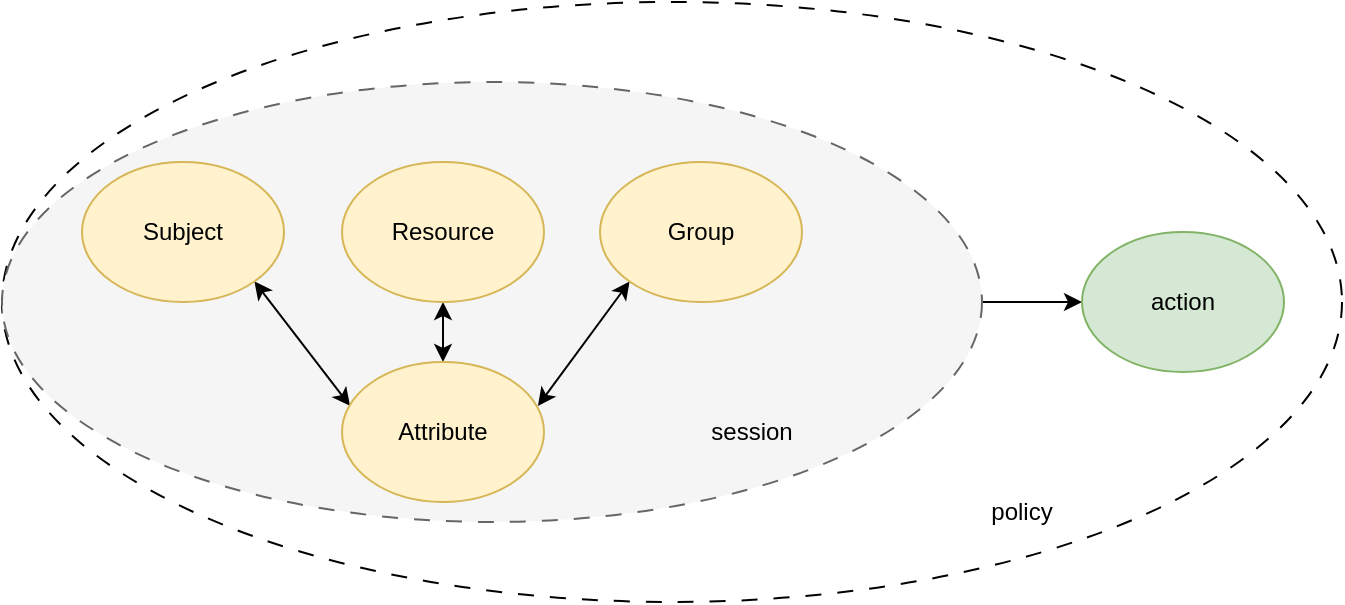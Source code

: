 <mxfile version="21.1.2" type="github">
  <diagram name="第 1 页" id="Qb4k8GEXQSuuynJWTsJw">
    <mxGraphModel dx="1434" dy="788" grid="1" gridSize="10" guides="1" tooltips="1" connect="1" arrows="1" fold="1" page="1" pageScale="1" pageWidth="827" pageHeight="1169" math="0" shadow="0">
      <root>
        <mxCell id="0" />
        <mxCell id="1" parent="0" />
        <mxCell id="FvcmgDNgN76bUKk6OBXz-51" value="" style="ellipse;whiteSpace=wrap;html=1;dashed=1;dashPattern=8 8;" parent="1" vertex="1">
          <mxGeometry x="120" y="250" width="670" height="300" as="geometry" />
        </mxCell>
        <mxCell id="FvcmgDNgN76bUKk6OBXz-65" style="edgeStyle=orthogonalEdgeStyle;rounded=0;orthogonalLoop=1;jettySize=auto;html=1;exitX=1;exitY=0.5;exitDx=0;exitDy=0;" parent="1" source="FvcmgDNgN76bUKk6OBXz-52" target="FvcmgDNgN76bUKk6OBXz-63" edge="1">
          <mxGeometry relative="1" as="geometry" />
        </mxCell>
        <mxCell id="FvcmgDNgN76bUKk6OBXz-52" value="" style="ellipse;whiteSpace=wrap;html=1;dashed=1;dashPattern=8 8;fillColor=#f5f5f5;fontColor=#333333;strokeColor=#666666;" parent="1" vertex="1">
          <mxGeometry x="120" y="290" width="490" height="220" as="geometry" />
        </mxCell>
        <mxCell id="FvcmgDNgN76bUKk6OBXz-58" style="rounded=0;orthogonalLoop=1;jettySize=auto;html=1;exitX=1;exitY=1;exitDx=0;exitDy=0;entryX=0.04;entryY=0.314;entryDx=0;entryDy=0;entryPerimeter=0;startArrow=classic;startFill=1;" parent="1" source="FvcmgDNgN76bUKk6OBXz-53" target="FvcmgDNgN76bUKk6OBXz-57" edge="1">
          <mxGeometry relative="1" as="geometry" />
        </mxCell>
        <mxCell id="FvcmgDNgN76bUKk6OBXz-53" value="Subject" style="ellipse;whiteSpace=wrap;html=1;fillColor=#fff2cc;strokeColor=#d6b656;" parent="1" vertex="1">
          <mxGeometry x="160" y="330" width="101" height="70" as="geometry" />
        </mxCell>
        <mxCell id="FvcmgDNgN76bUKk6OBXz-59" style="edgeStyle=orthogonalEdgeStyle;rounded=0;orthogonalLoop=1;jettySize=auto;html=1;exitX=0.5;exitY=1;exitDx=0;exitDy=0;entryX=0.5;entryY=0;entryDx=0;entryDy=0;startArrow=classic;startFill=1;" parent="1" source="FvcmgDNgN76bUKk6OBXz-55" target="FvcmgDNgN76bUKk6OBXz-57" edge="1">
          <mxGeometry relative="1" as="geometry" />
        </mxCell>
        <mxCell id="FvcmgDNgN76bUKk6OBXz-55" value="Resource" style="ellipse;whiteSpace=wrap;html=1;fillColor=#fff2cc;strokeColor=#d6b656;" parent="1" vertex="1">
          <mxGeometry x="290" y="330" width="101" height="70" as="geometry" />
        </mxCell>
        <mxCell id="FvcmgDNgN76bUKk6OBXz-61" style="rounded=0;orthogonalLoop=1;jettySize=auto;html=1;exitX=0;exitY=1;exitDx=0;exitDy=0;entryX=0.97;entryY=0.314;entryDx=0;entryDy=0;entryPerimeter=0;startArrow=classic;startFill=1;" parent="1" source="FvcmgDNgN76bUKk6OBXz-56" target="FvcmgDNgN76bUKk6OBXz-57" edge="1">
          <mxGeometry relative="1" as="geometry" />
        </mxCell>
        <mxCell id="FvcmgDNgN76bUKk6OBXz-56" value="Group" style="ellipse;whiteSpace=wrap;html=1;fillColor=#fff2cc;strokeColor=#d6b656;" parent="1" vertex="1">
          <mxGeometry x="419" y="330" width="101" height="70" as="geometry" />
        </mxCell>
        <mxCell id="FvcmgDNgN76bUKk6OBXz-57" value="Attribute" style="ellipse;whiteSpace=wrap;html=1;fillColor=#fff2cc;strokeColor=#d6b656;" parent="1" vertex="1">
          <mxGeometry x="290" y="430" width="101" height="70" as="geometry" />
        </mxCell>
        <mxCell id="FvcmgDNgN76bUKk6OBXz-63" value="action" style="ellipse;whiteSpace=wrap;html=1;fillColor=#d5e8d4;strokeColor=#82b366;" parent="1" vertex="1">
          <mxGeometry x="660" y="365" width="101" height="70" as="geometry" />
        </mxCell>
        <mxCell id="FvcmgDNgN76bUKk6OBXz-64" value="session" style="text;html=1;strokeColor=none;fillColor=none;align=center;verticalAlign=middle;whiteSpace=wrap;rounded=0;" parent="1" vertex="1">
          <mxGeometry x="450" y="450" width="90" height="30" as="geometry" />
        </mxCell>
        <mxCell id="FvcmgDNgN76bUKk6OBXz-66" value="policy" style="text;html=1;strokeColor=none;fillColor=none;align=center;verticalAlign=middle;whiteSpace=wrap;rounded=0;" parent="1" vertex="1">
          <mxGeometry x="600" y="490" width="60" height="30" as="geometry" />
        </mxCell>
      </root>
    </mxGraphModel>
  </diagram>
</mxfile>
